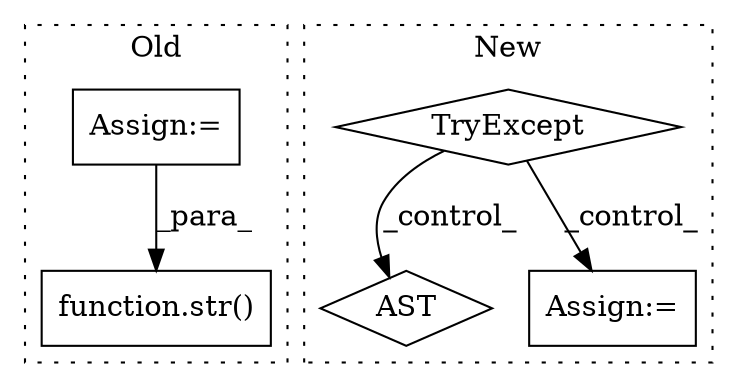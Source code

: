 digraph G {
subgraph cluster0 {
1 [label="function.str()" a="75" s="1351,1370" l="4,1" shape="box"];
4 [label="Assign:=" a="68" s="742" l="3" shape="box"];
label = "Old";
style="dotted";
}
subgraph cluster1 {
2 [label="TryExcept" a="71" s="676" l="13" shape="diamond"];
3 [label="AST" a="2" s="753,0" l="6,0" shape="diamond"];
5 [label="Assign:=" a="68" s="701" l="17" shape="box"];
label = "New";
style="dotted";
}
2 -> 3 [label="_control_"];
2 -> 5 [label="_control_"];
4 -> 1 [label="_para_"];
}